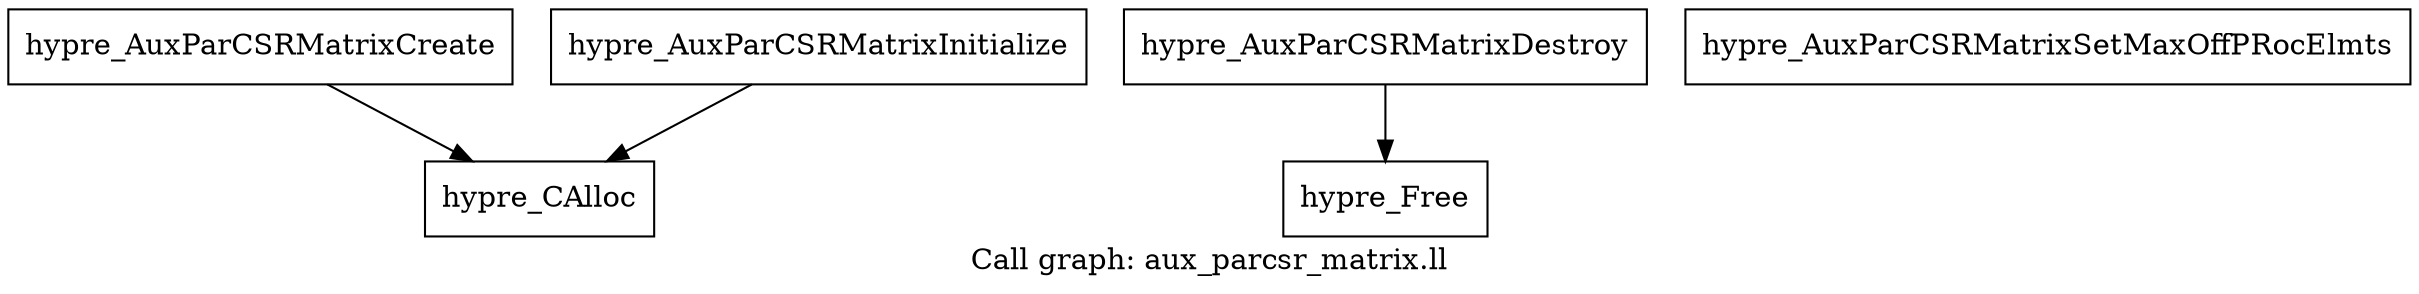 digraph "Call graph: aux_parcsr_matrix.ll" {
	label="Call graph: aux_parcsr_matrix.ll";

	Node0x5602bdcf96d0 [shape=record,label="{hypre_AuxParCSRMatrixCreate}"];
	Node0x5602bdcf96d0 -> Node0x5602bdd05850;
	Node0x5602bdd05850 [shape=record,label="{hypre_CAlloc}"];
	Node0x5602bdd05910 [shape=record,label="{hypre_AuxParCSRMatrixDestroy}"];
	Node0x5602bdd05910 -> Node0x5602bdce3910;
	Node0x5602bdce3910 [shape=record,label="{hypre_Free}"];
	Node0x5602bdcebbc0 [shape=record,label="{hypre_AuxParCSRMatrixInitialize}"];
	Node0x5602bdcebbc0 -> Node0x5602bdd05850;
	Node0x5602bdd05620 [shape=record,label="{hypre_AuxParCSRMatrixSetMaxOffPRocElmts}"];
}
